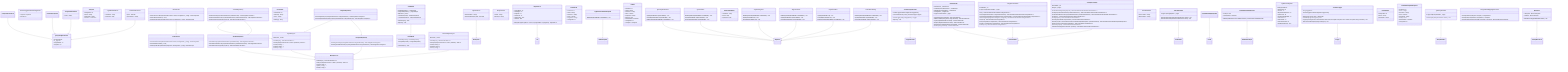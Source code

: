 classDiagram 
	
	class AplicationUser  {
		+ RefreshToken : string?
		+ RefreshTokenExpiryTime : DateTime
	}
	class QueryStringParameters  {
		-int maxPageSize 
		-int _pageSize 
		+ PageNumber : int
		+ PageSize : int
	}
	class CustomLoggerProviderConfiguration  {
		+ LogLevel : LogLevel
		+ EventId : int
	}
	class AjusteTabelas  {
		-BuildTargetModel(ModelBuilder modelBuilder) void
	}
	class CategoriasParameters  {
	}
	class Categoria  {
		+ CategoriaId : int
		+ Nome : string?
		+ ImagemUrl : string?
		+ Produtos : ICollection<Produto>?
	}
	class LoginModelDTODTO  {
		+ UserName : string
		+ Password : string
	}
	class MigracaoInicial  {
		-BuildTargetModel(ModelBuilder modelBuilder) void
	}
	class ProdutosParameters  {
	}
	class CriaTabelasIdentity  {
		-BuildTargetModel(ModelBuilder modelBuilder) void
	}
	class ErrorDetails  {
		+ StatusCode : int
		+ Message : string?
		+ Trace : string?
		+ToString() string
	}
	class PagedList ~T~ {
		+ CurrentPage : int
		+ TotalPages : int
		+ PageSize : int
		+ TotalCount : int
		+ HasPrevious : bool
		+ HasNext : bool
		+ToPagedList(IQueryable~T~ source, int pageNumber, int pageSize) PagedList~T~
	}
	class CategoriasFiltroNome  {
		+ Nome : string?
	}
	class AppDbContextModelSnapshot  {
		-BuildModel(ModelBuilder modelBuilder) void
	}
	class ICategoriaRepository  {
		-GetCategoriasAsync(CategoriasParameters categoriasParams) Task~IPagedList~Categoria~~
		-GetCategoriasFiltroNomeAsync(CategoriasFiltroNome categoriasParams) Task~IPagedList~Categoria~~
	}
	class ResponseDTO  {
		+ Status : string?
		+ Message : string?
	}
	class AjusteAplicationUser  {
		-Up(MigrationBuilder migrationBuilder) void
		-Down(MigrationBuilder migrationBuilder) void
	}
	class ProdutoDTO  {
		+ ProdutoId : int
		+ Nome : string?
		+ Descricao : string?
		+ Preco : decimal
		+ ImagemUrl : string?
		+ CategoriaId : int
	}
	class CustomLoggerProvider  {
		-CustomLoggerProviderConfiguration loggerConfig 
		-ConcurrentDictionary~string&#44&#32CustomerLogger~ loggers 
		+CreateLogger(string categoryName) ILogger
		+Dispose() void
	}
	class Produto  {
		+ ProdutoId : int
		+ Nome : string?
		+ Descricao : string?
		+ Preco : decimal
		+ ImagemUrl : string?
		+ Estoque : float
		+ DataCadastro : DateTime
		+ CategoriaId : int
		+ Categoria : Categoria?
	}
	class AjusteAplicationUser  {
		-BuildTargetModel(ModelBuilder modelBuilder) void
	}
	class TokenService  {
		+GenerateAccessToken(IEnumerable~Claim~ claims, IConfiguration _config) JwtSecurityToken
		+GenerateRefreshToken() string
		+GetPrincipalFromExpiredToken(string token, IConfiguration _config) ClaimsPrincipal
	}
	class IProdutoRepository  {
		-GetProdutosAsync(ProdutosParameters produtosParams) Task~PagedList~Produto~~
		-GetProdutosFiltroPrecoAsync(ProdutosFiltroPreco produtosFiltroParams) Task~PagedList~Produto~~
		-GetProdutosPorCategoriaAsync(int id) Task~IEnumerable~Produto~~
	}
	class PopulaCategorias  {
		-BuildTargetModel(ModelBuilder modelBuilder) void
	}
	class ITokenService  {
		-GenerateAccessToken(IEnumerable~Claim~ claims, IConfiguration _config) JwtSecurityToken
		-GenerateRefreshToken() string
		-GetPrincipalFromExpiredToken(string token, IConfiguration _config) ClaimsPrincipal
	}
	class AjusteTabelas  {
		-Up(MigrationBuilder migrationBuilder) void
		-Down(MigrationBuilder migrationBuilder) void
	}
	class PopulaCategorias  {
		-Up(MigrationBuilder mb) void
		-Down(MigrationBuilder mb) void
	}
	class RegisterModelDTO  {
		+ UserName : string
		+ Email : string
		+ Password : string
	}
	class AuthController  {
		-ITokenService _tokenService 
		-UserManager~AplicationUser~ _userManager 
		-RoleManager~IdentityRole~ _roleManager 
		-IConfiguration _configuration 
		-ILogger~AuthController~ _logger 
		+CreateRole(string roleName) Task~IActionResult~
		+AddUserToRole(string email, string roleName) Task~IActionResult~
		+Login(LoginModelDTODTO model) Task~IActionResult~
		+Register(RegisterModelDTO model) Task~IActionResult~
		+RefreshToken(TokenModelDTO tokenModel) Task~IActionResult~
		+Revoke(string username) Task~IActionResult~
	}
	class ProdutoRepository  {
		+GetProdutosAsync(ProdutosParameters produtosParams) Task~PagedList~Produto~~
		+GetProdutosFiltroPrecoAsync(ProdutosFiltroPreco produtosFiltroParams) Task~PagedList~Produto~~
		+GetProdutosPorCategoriaAsync(int id) Task~IEnumerable~Produto~~
	}
	class MigracaoInicial  {
		-Up(MigrationBuilder migrationBuilder) void
		-Down(MigrationBuilder migrationBuilder) void
	}
	class ApiLoggingFilter  {
		-ILogger~ApiLoggingFilter~ _logger 
		+OnActionExecuting(ActionExecutingContext context) void
		+OnActionExecuted(ActionExecutedContext context) void
	}
	class ProdutoDTOMappingProfile  {
	}
	class CategoriasController  {
		-IUnitOfWork _uof 
		-ILogger~CategoriasController~ _logger 
		+Get() Task~ActionResult~IEnumerable~CategoriaDTO~~~
		+Get(CategoriasParameters categoriasParameters) Task~ActionResult~IEnumerable~CategoriaDTO~~~
		+GetCategoriasFiltradas(CategoriasFiltroNome categoriasFiltro) Task~ActionResult~IEnumerable~CategoriaDTO~~~
		-ObterCategorias(IPagedList~Categoria~ categorias) ActionResult~IEnumerable~CategoriaDTO~~
		+Get(int id) Task~ActionResult~CategoriaDTO~~
		+Post(CategoriaDTO categoriaDto) Task~ActionResult~CategoriaDTO~~
		+Put(int id, CategoriaDTO categoriaDto) Task~ActionResult~CategoriaDTO~~
		+Delete(int id) Task~ActionResult~CategoriaDTO~~
	}
	class PopulaProdutos  {
		-Up(MigrationBuilder mb) void
		-Down(MigrationBuilder mb) void
	}
	class ProdutoDTOUpdateRequest  {
		+ Estoque : float
		+ DataCadastro : DateTime
		+Validate(ValidationContext validationContext) IEnumerable~ValidationResult~
	}
	class UnitOfWork  {
		-IProdutoRepository? _produtoRepo 
		-ICategoriaRepository? _categoriaRepo 
		+DbContext _context 
		+ ProdutoRepository : IProdutoRepository
		+ CategoriaRepository : ICategoriaRepository
		+CommitAsync() Task
		+Dispose() void
	}
	class PopulaProdutos  {
		-BuildTargetModel(ModelBuilder modelBuilder) void
	}
	class TokenModelDTO  {
		+ AccessToken : string?
		+ RefreshToken : string?
	}
	class CustomerLogger  {
		-string loggerName 
		-CustomLoggerProviderConfiguration loggerConfig 
		+BeginScope(TState state) IDisposable
		+IsEnabled(LogLevel logLevel) bool
		+Log(LogLevel logLevel, EventId eventId, TState state, Exception exception, Func~TState&#44&#32Exception&#44&#32string~ formatter) void
		-EscreverTextoNoArquivo(string mensagem) void
	}
	class ApiExceptionFilter  {
		-ILogger~ApiExceptionFilter~ _logger 
		+OnException(ExceptionContext context) void
	}
	class Repository ~T~ {
		-DbContext _context 
		+GetAllAsync() Task~IEnumerable~T~~
		+GetAsync(Expression~Func~T&#44&#32bool~~ predicate) Task~T?~
		+Create(T entity) T
		+Update(T entity) T
		+Delete(T entity) T
	}
	class CategoriaRepository  {
		+GetCategoriasAsync(CategoriasParameters categoriasParams) Task~IPagedList~Categoria~~
		+GetCategoriasFiltroNomeAsync(CategoriasFiltroNome categoriasParams) Task~IPagedList~Categoria~~
	}
	class IUnitOfWork  {
		- ProdutoRepository : IProdutoRepository
		- CategoriaRepository : ICategoriaRepository
		-CommitAsync() Task
	}
	class GenericRepository ~T~ {
		-DbContext _context 
		+GetAllAsync() Task~IEnumerable~T~~
		+GetAsync(Expression~Func~T&#44&#32bool~~ predicate) Task~T~
		+Create(T entity) T
		+Update(T entity) T
		+Delete(T entity) T
	}
	class IRepository ~T~ {
		-GetAllAsync() Task~IEnumerable~T~~
		-GetAsync(Expression~Func~T&#44&#32bool~~ predicate) Task~T?~
		-Create(T entity) T
		-Update(T entity) T
		-Delete(T entity) T
	}
	class MyRateLimitOptions  {
		+string MyRateLimit 
		+ PermitLimit : int
		+ Window : int
		+ ReplenishmentPeriod : int
		+ QueueLimit : int
		+ SegmentsPerWindow : int
		+ TokenLimit : int
		+ TokenLimit2 : int
		+ TokensPerPeriod : int
		+ AutoReplenishment : bool
	}
	class ProdutosController  {
		-IUnitOfWork _uof 
		-IMapper _mapper 
		+GetProdutosCategoriaAsync(int id) Task~ActionResult~IEnumerable~ProdutoDTO~~~
		+GetAsync(ProdutosParameters produtosParameters) Task~ActionResult~IEnumerable~ProdutoDTO~~~
		+GetProdutosFilterPrecoAsync(ProdutosFiltroPreco produtosFiltroParams) Task~ActionResult~IEnumerable~ProdutoDTO~~~
		+GetAsync() Task~ActionResult~IEnumerable~ProdutoDTO~~~
		+GetAsync(int id) Task~ActionResult~ProdutoDTO~~
		+PostAsync(ProdutoDTO produtoDto) Task~ActionResult~ProdutoDTO~~
		+PatchAsync(int id, JsonPatchDocument~ProdutoDTOUpdateRequest~ patchProdutoDTO) Task~ActionResult~ProdutoDTOUpdateResponse~~
		+PutAsync(int id, ProdutoDTO produtoDto) Task~ActionResult~ProdutoDTO~~
		+DeleteAsync(int id) Task~ActionResult~ProdutoDTO~~
		-ObterProdutos(PagedList~Produto~ produtos) ActionResult~IEnumerable~ProdutoDTO~~
	}
	class CategoriaDTO  {
		+ CategoriaId : int
		+ Nome : string?
		+ ImagemUrl : string?
	}
	class ProdutoDTOUpdateResponse  {
		+ ProdutoId : int
		+ Nome : string?
		+ Descricao : string?
		+ Preco : decimal
		+ ImagemUrl : string?
		+ Estoque : float
		+ DataCadastro : DateTime
		+ CategoriaId : int
	}
	class ProdutosFiltroPreco  {
		+ preco : decimal?
		+ precoCriterio : string?
	}
	class CriaTabelasIdentity  {
		-Up(MigrationBuilder migrationBuilder) void
		-Down(MigrationBuilder migrationBuilder) void
	}
	class CategoriaDTOMappingExtensions  {
		+ToCategoriaDTO(Categoria categoria) CategoriaDTO?
		+ToCategoria(CategoriaDTO categoriaDto) Categoria?
		+ToCategoriaDTOList(IEnumerable~Categoria~ categorias) IEnumerable~CategoriaDTO~
	}
	class DbContext  {
		+ Categorias : DbSet~Categoria~
		+ Produtos : DbSet~Produto~
		-OnModelCreating(ModelBuilder builder) void
	}
	
	AplicationUser --|> IdentityUser
	CategoriasParameters --|> QueryStringParameters
	ProdutosParameters --|> QueryStringParameters
	PagedList --|> List
	CategoriasFiltroNome --|> QueryStringParameters
	AppDbContextModelSnapshot --|> ModelSnapshot
	ICategoriaRepository --|> IRepository
	AjusteAplicationUser --|> Migration
	CustomLoggerProvider --|> ILoggerProvider
	TokenService --|> ITokenService
	IProdutoRepository --|> IRepository
	AjusteTabelas --|> Migration
	PopulaCategorias --|> Migration
	AuthController --|> ControllerBase
	ProdutoRepository --|> Repository
	ProdutoRepository --|> IProdutoRepository
	MigracaoInicial --|> Migration
	ApiLoggingFilter --|> IActionFilter
	ProdutoDTOMappingProfile --|> Profile
	CategoriasController --|> ControllerBase
	PopulaProdutos --|> Migration
	ProdutoDTOUpdateRequest --|> IValidatableObject
	UnitOfWork --|> IUnitOfWork
	CustomerLogger --|> ILogger
	ApiExceptionFilter --|> IExceptionFilter
	Repository --|> IRepository
	CategoriaRepository --|> Repository
	CategoriaRepository --|> ICategoriaRepository
	GenericRepository --|> IRepository
	ProdutosController --|> ControllerBase
	ProdutosFiltroPreco --|> QueryStringParameters
	CriaTabelasIdentity --|> Migration
	DbContext --|> IdentityDbContext
